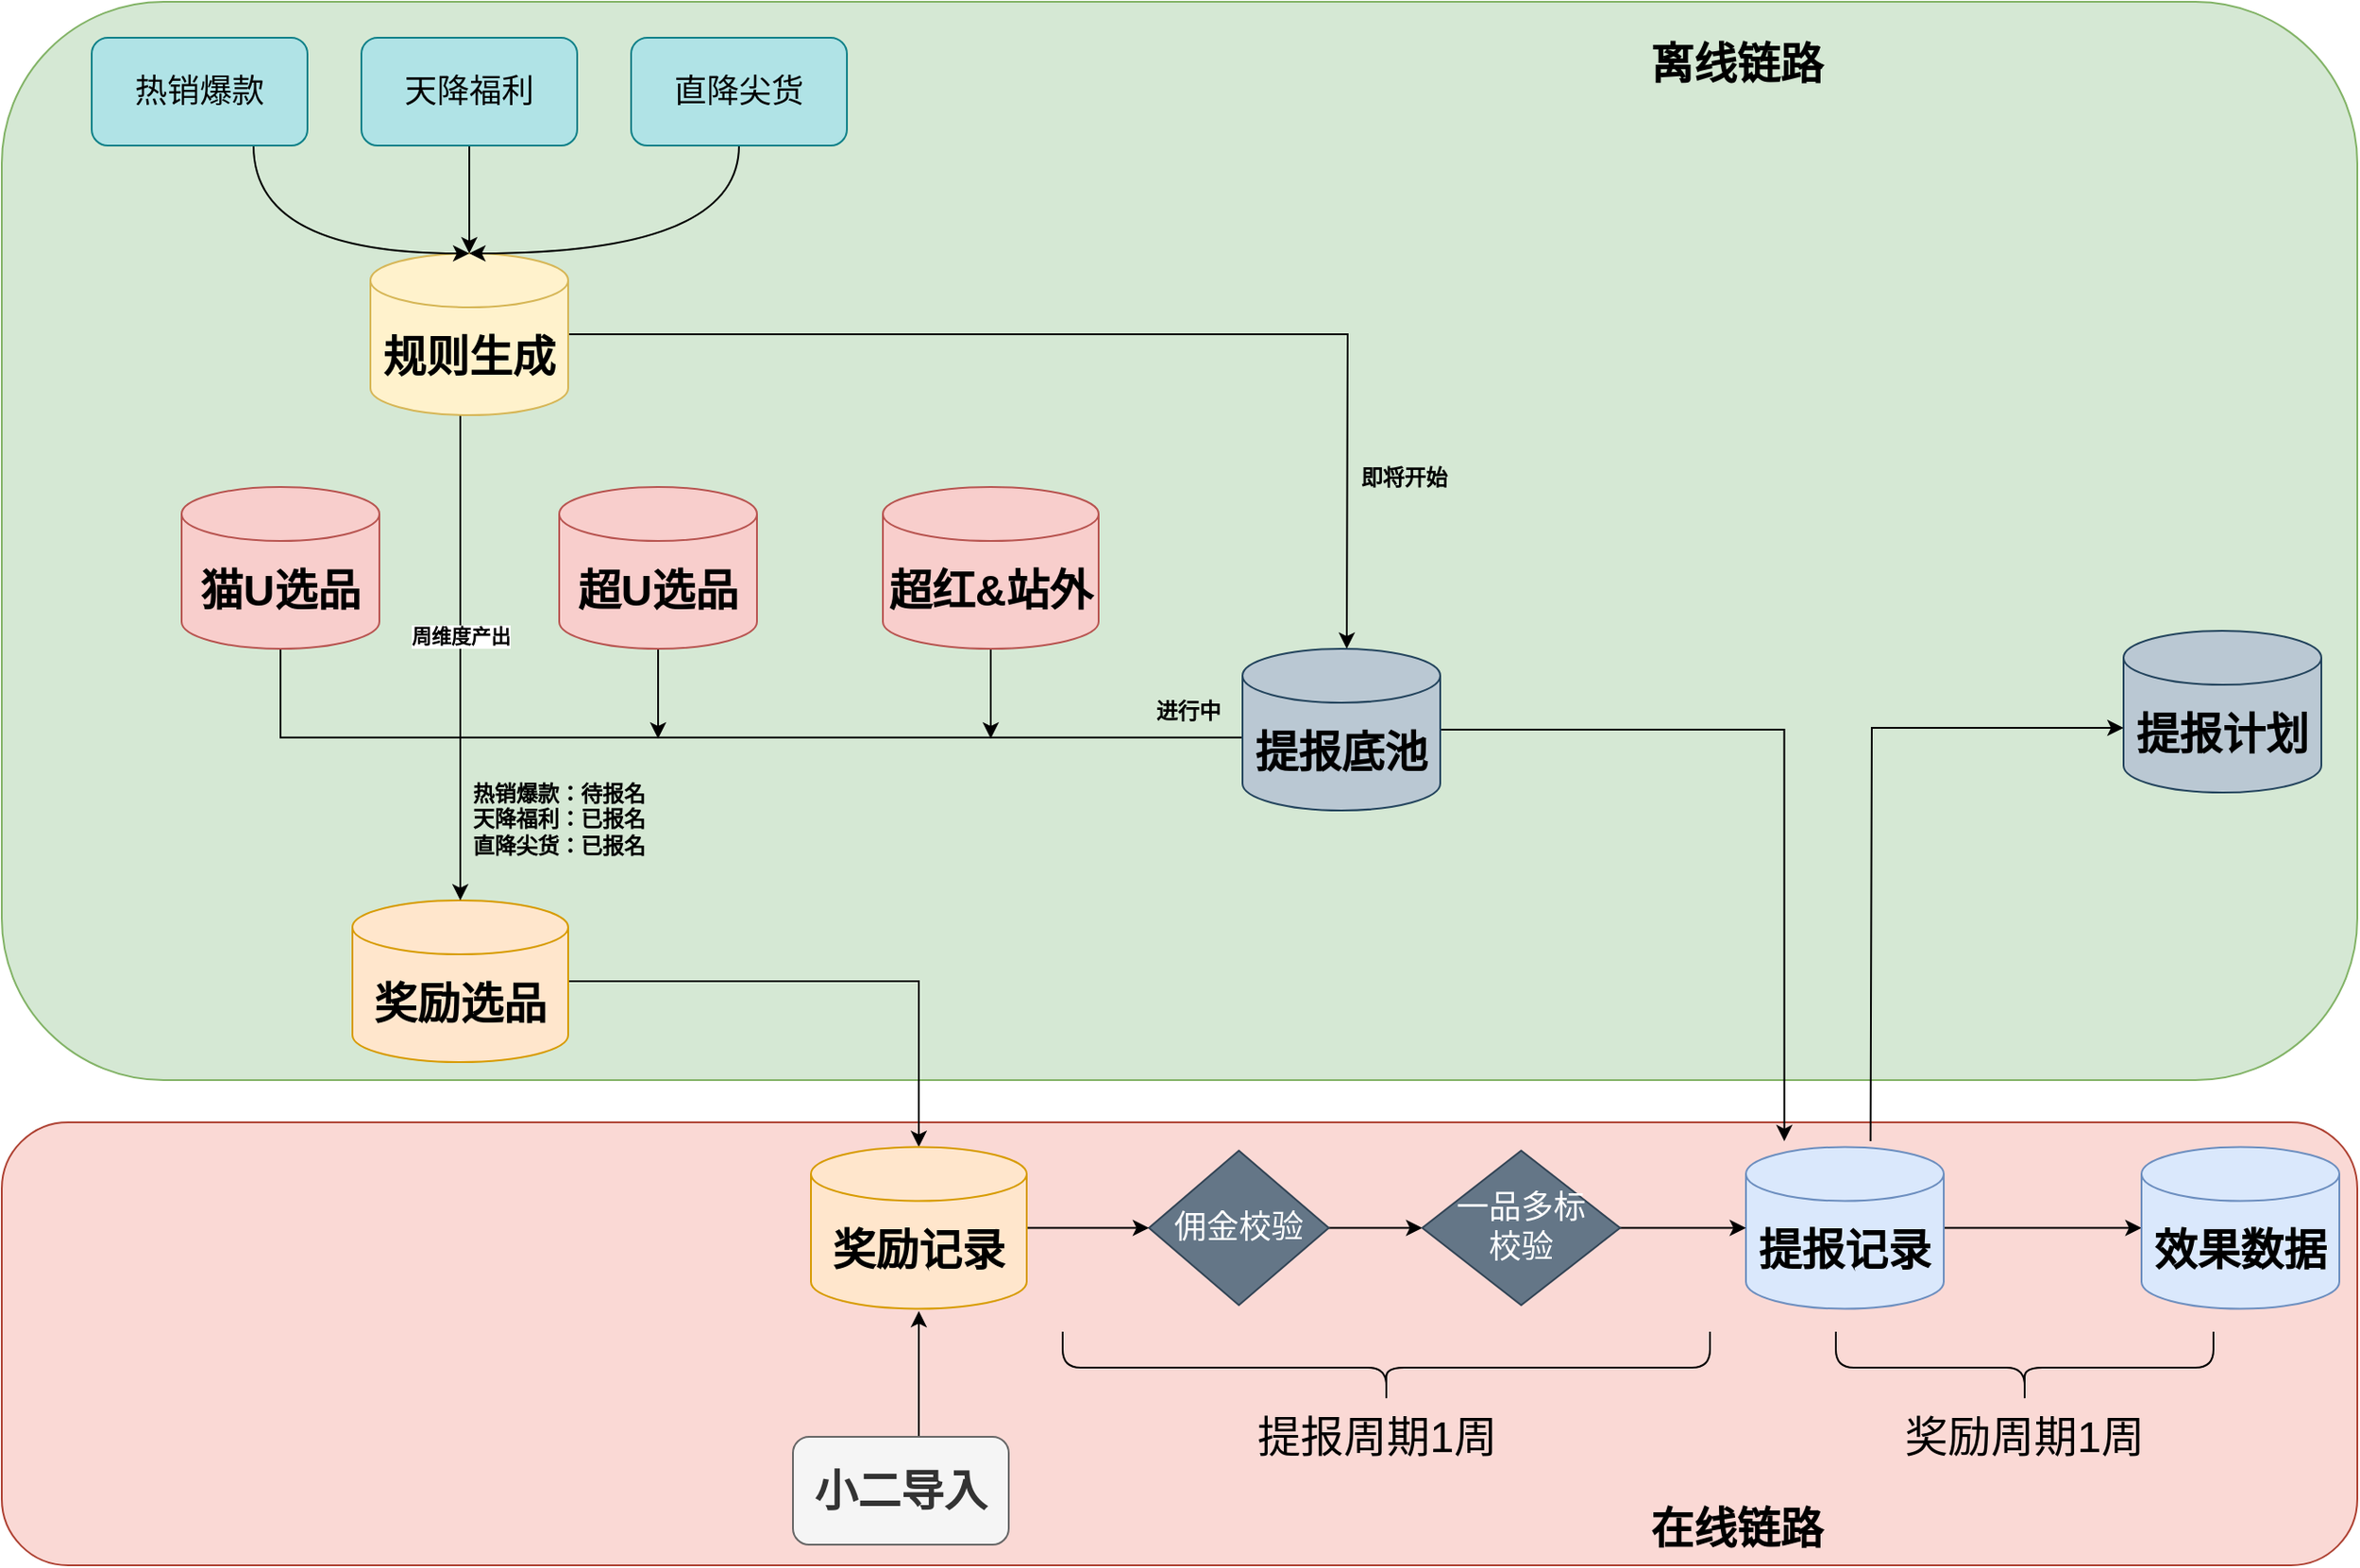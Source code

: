 <mxfile version="23.1.6" type="github">
  <diagram name="第 1 页" id="7ELo28ADNs8pc4C5lg1X">
    <mxGraphModel dx="1818" dy="1031" grid="1" gridSize="10" guides="1" tooltips="1" connect="1" arrows="1" fold="1" page="1" pageScale="1" pageWidth="4681" pageHeight="3300" math="0" shadow="0">
      <root>
        <mxCell id="0" />
        <mxCell id="1" parent="0" />
        <mxCell id="RViE5vSDDsTdP0b4IyXI-3" value="" style="rounded=1;whiteSpace=wrap;html=1;fillColor=#fad9d5;strokeColor=#ae4132;" vertex="1" parent="1">
          <mxGeometry x="230" y="1553.5" width="1310" height="246.5" as="geometry" />
        </mxCell>
        <mxCell id="RViE5vSDDsTdP0b4IyXI-1" value="" style="rounded=1;whiteSpace=wrap;html=1;fillColor=#d5e8d4;strokeColor=#82b366;" vertex="1" parent="1">
          <mxGeometry x="230" y="930" width="1310" height="600" as="geometry" />
        </mxCell>
        <mxCell id="2nqNA1dO502cg3Ho98EE-45" value="" style="edgeStyle=orthogonalEdgeStyle;rounded=0;orthogonalLoop=1;jettySize=auto;html=1;entryX=0.5;entryY=0;entryDx=0;entryDy=0;entryPerimeter=0;" parent="1" source="_1zgNEDX5PvR028n3Ke3-70" edge="1" target="2nqNA1dO502cg3Ho98EE-10">
          <mxGeometry relative="1" as="geometry">
            <mxPoint x="740" y="1540" as="targetPoint" />
          </mxGeometry>
        </mxCell>
        <mxCell id="_1zgNEDX5PvR028n3Ke3-70" value="&lt;span style=&quot;font-size: 24px;&quot;&gt;&lt;b&gt;奖励选品&lt;/b&gt;&lt;/span&gt;" style="shape=cylinder3;whiteSpace=wrap;html=1;boundedLbl=1;backgroundOutline=1;size=15;fillColor=#ffe6cc;strokeColor=#d79b00;" parent="1" vertex="1">
          <mxGeometry x="425" y="1430" width="120" height="90" as="geometry" />
        </mxCell>
        <mxCell id="2nqNA1dO502cg3Ho98EE-48" value="" style="edgeStyle=orthogonalEdgeStyle;rounded=0;orthogonalLoop=1;jettySize=auto;html=1;" parent="1" source="_1zgNEDX5PvR028n3Ke3-72" target="_1zgNEDX5PvR028n3Ke3-73" edge="1">
          <mxGeometry relative="1" as="geometry" />
        </mxCell>
        <mxCell id="_1zgNEDX5PvR028n3Ke3-72" value="&lt;font style=&quot;font-size: 24px;&quot;&gt;&lt;b style=&quot;&quot;&gt;提报记录&lt;/b&gt;&lt;/font&gt;" style="shape=cylinder3;whiteSpace=wrap;html=1;boundedLbl=1;backgroundOutline=1;size=15;fillColor=#dae8fc;strokeColor=#6c8ebf;" parent="1" vertex="1">
          <mxGeometry x="1200" y="1567.25" width="110" height="90" as="geometry" />
        </mxCell>
        <mxCell id="_1zgNEDX5PvR028n3Ke3-73" value="&lt;font style=&quot;font-size: 24px;&quot;&gt;&lt;b style=&quot;&quot;&gt;效果数据&lt;/b&gt;&lt;/font&gt;" style="shape=cylinder3;whiteSpace=wrap;html=1;boundedLbl=1;backgroundOutline=1;size=15;fillColor=#dae8fc;strokeColor=#6c8ebf;" parent="1" vertex="1">
          <mxGeometry x="1420" y="1567.25" width="110" height="90" as="geometry" />
        </mxCell>
        <mxCell id="_1zgNEDX5PvR028n3Ke3-95" value="" style="shape=curlyBracket;whiteSpace=wrap;html=1;rounded=1;labelPosition=left;verticalLabelPosition=middle;align=right;verticalAlign=middle;rotation=-90;" parent="1" vertex="1">
          <mxGeometry x="980" y="1510" width="40" height="360" as="geometry" />
        </mxCell>
        <mxCell id="_1zgNEDX5PvR028n3Ke3-96" value="" style="shape=curlyBracket;whiteSpace=wrap;html=1;rounded=1;labelPosition=left;verticalLabelPosition=middle;align=right;verticalAlign=middle;rotation=-90;" parent="1" vertex="1">
          <mxGeometry x="1335" y="1585" width="40" height="210" as="geometry" />
        </mxCell>
        <mxCell id="_1zgNEDX5PvR028n3Ke3-98" value="&lt;font style=&quot;font-size: 24px;&quot;&gt;提报周期1周&lt;/font&gt;" style="text;html=1;strokeColor=none;fillColor=none;align=center;verticalAlign=middle;whiteSpace=wrap;rounded=0;" parent="1" vertex="1">
          <mxGeometry x="920" y="1713.75" width="150" height="30" as="geometry" />
        </mxCell>
        <mxCell id="_1zgNEDX5PvR028n3Ke3-99" value="&lt;font style=&quot;font-size: 24px;&quot;&gt;奖励周期1周&lt;/font&gt;" style="text;html=1;strokeColor=none;fillColor=none;align=center;verticalAlign=middle;whiteSpace=wrap;rounded=0;" parent="1" vertex="1">
          <mxGeometry x="1280" y="1713.75" width="150" height="30" as="geometry" />
        </mxCell>
        <mxCell id="7ZKIA15Gy2TwE5JRmMyK-14" value="" style="edgeStyle=orthogonalEdgeStyle;rounded=0;orthogonalLoop=1;jettySize=auto;html=1;entryX=0.006;entryY=0.597;entryDx=0;entryDy=0;entryPerimeter=0;" parent="1" source="_1zgNEDX5PvR028n3Ke3-100" edge="1">
          <mxGeometry relative="1" as="geometry">
            <mxPoint x="967.66" y="1339.36" as="targetPoint" />
            <Array as="points">
              <mxPoint x="385" y="1339" />
            </Array>
          </mxGeometry>
        </mxCell>
        <mxCell id="_1zgNEDX5PvR028n3Ke3-100" value="&lt;span style=&quot;font-size: 24px;&quot;&gt;猫U选品&lt;/span&gt;" style="shape=cylinder3;whiteSpace=wrap;html=1;boundedLbl=1;backgroundOutline=1;size=15;fillColor=#f8cecc;strokeColor=#b85450;fontStyle=1" parent="1" vertex="1">
          <mxGeometry x="330" y="1200" width="110" height="90" as="geometry" />
        </mxCell>
        <mxCell id="7ZKIA15Gy2TwE5JRmMyK-16" value="" style="edgeStyle=orthogonalEdgeStyle;rounded=0;orthogonalLoop=1;jettySize=auto;html=1;" parent="1" source="_1zgNEDX5PvR028n3Ke3-101" edge="1">
          <mxGeometry relative="1" as="geometry">
            <mxPoint x="595" y="1340" as="targetPoint" />
          </mxGeometry>
        </mxCell>
        <mxCell id="_1zgNEDX5PvR028n3Ke3-101" value="&lt;span style=&quot;font-size: 24px;&quot;&gt;超U选品&lt;/span&gt;" style="shape=cylinder3;whiteSpace=wrap;html=1;boundedLbl=1;backgroundOutline=1;size=15;fillColor=#f8cecc;strokeColor=#b85450;fontStyle=1" parent="1" vertex="1">
          <mxGeometry x="540" y="1200" width="110" height="90" as="geometry" />
        </mxCell>
        <mxCell id="7ZKIA15Gy2TwE5JRmMyK-18" value="" style="edgeStyle=orthogonalEdgeStyle;rounded=0;orthogonalLoop=1;jettySize=auto;html=1;" parent="1" source="_1zgNEDX5PvR028n3Ke3-110" edge="1">
          <mxGeometry relative="1" as="geometry">
            <mxPoint x="780" y="1340" as="targetPoint" />
          </mxGeometry>
        </mxCell>
        <mxCell id="_1zgNEDX5PvR028n3Ke3-110" value="&lt;span style=&quot;font-size: 24px;&quot;&gt;超红&amp;amp;站外&lt;/span&gt;" style="shape=cylinder3;whiteSpace=wrap;html=1;boundedLbl=1;backgroundOutline=1;size=15;fillColor=#f8cecc;strokeColor=#b85450;fontStyle=1" parent="1" vertex="1">
          <mxGeometry x="720" y="1200" width="120" height="90" as="geometry" />
        </mxCell>
        <mxCell id="7ZKIA15Gy2TwE5JRmMyK-8" value="" style="edgeStyle=orthogonalEdgeStyle;rounded=0;orthogonalLoop=1;jettySize=auto;html=1;" parent="1" source="_1zgNEDX5PvR028n3Ke3-128" edge="1">
          <mxGeometry relative="1" as="geometry">
            <mxPoint x="740" y="1658.5" as="targetPoint" />
            <Array as="points">
              <mxPoint x="740" y="1708.5" />
              <mxPoint x="740" y="1658.5" />
            </Array>
          </mxGeometry>
        </mxCell>
        <mxCell id="_1zgNEDX5PvR028n3Ke3-128" value="&lt;font style=&quot;font-size: 24px;&quot;&gt;&lt;b&gt;小二导入&lt;/b&gt;&lt;/font&gt;" style="rounded=1;whiteSpace=wrap;html=1;fillColor=#f5f5f5;fontColor=#333333;strokeColor=#666666;" parent="1" vertex="1">
          <mxGeometry x="670" y="1728.5" width="120" height="60" as="geometry" />
        </mxCell>
        <mxCell id="_1zgNEDX5PvR028n3Ke3-133" value="&lt;font style=&quot;font-size: 24px;&quot;&gt;&lt;b&gt;在线链路&lt;/b&gt;&lt;/font&gt;" style="text;html=1;strokeColor=none;fillColor=none;align=center;verticalAlign=middle;whiteSpace=wrap;rounded=0;" parent="1" vertex="1">
          <mxGeometry x="1140" y="1765" width="110" height="30" as="geometry" />
        </mxCell>
        <mxCell id="r0xEWMtO3dR_KgmmUoh1-11" value="" style="edgeStyle=orthogonalEdgeStyle;rounded=0;orthogonalLoop=1;jettySize=auto;html=1;" parent="1" source="7ZKIA15Gy2TwE5JRmMyK-9" target="r0xEWMtO3dR_KgmmUoh1-9" edge="1">
          <mxGeometry relative="1" as="geometry" />
        </mxCell>
        <mxCell id="7ZKIA15Gy2TwE5JRmMyK-9" value="&lt;font style=&quot;font-size: 18px;&quot;&gt;佣金校验&lt;/font&gt;" style="rhombus;whiteSpace=wrap;html=1;fillColor=#647687;fontColor=#ffffff;strokeColor=#314354;" parent="1" vertex="1">
          <mxGeometry x="868" y="1569.25" width="100" height="86" as="geometry" />
        </mxCell>
        <mxCell id="2nqNA1dO502cg3Ho98EE-12" value="" style="edgeStyle=orthogonalEdgeStyle;rounded=0;orthogonalLoop=1;jettySize=auto;html=1;" parent="1" source="r0xEWMtO3dR_KgmmUoh1-9" target="_1zgNEDX5PvR028n3Ke3-72" edge="1">
          <mxGeometry relative="1" as="geometry" />
        </mxCell>
        <mxCell id="r0xEWMtO3dR_KgmmUoh1-9" value="&lt;font style=&quot;font-size: 18px;&quot;&gt;一品多标&lt;br&gt;校验&lt;/font&gt;" style="rhombus;whiteSpace=wrap;html=1;fillColor=#647687;fontColor=#ffffff;strokeColor=#314354;" parent="1" vertex="1">
          <mxGeometry x="1020" y="1569.25" width="110" height="86" as="geometry" />
        </mxCell>
        <mxCell id="2nqNA1dO502cg3Ho98EE-50" value="" style="edgeStyle=orthogonalEdgeStyle;rounded=0;orthogonalLoop=1;jettySize=auto;html=1;entryX=0.194;entryY=-0.036;entryDx=0;entryDy=0;entryPerimeter=0;" parent="1" source="O1u22X3rfaqRUvQsXBj9-1" edge="1" target="_1zgNEDX5PvR028n3Ke3-72">
          <mxGeometry relative="1" as="geometry">
            <mxPoint x="1220" y="1540" as="targetPoint" />
          </mxGeometry>
        </mxCell>
        <mxCell id="O1u22X3rfaqRUvQsXBj9-1" value="&lt;span style=&quot;font-size: 24px;&quot;&gt;&lt;b&gt;提报底池&lt;/b&gt;&lt;/span&gt;" style="shape=cylinder3;whiteSpace=wrap;html=1;boundedLbl=1;backgroundOutline=1;size=15;fillColor=#bac8d3;strokeColor=#23445d;" parent="1" vertex="1">
          <mxGeometry x="920" y="1290" width="110" height="90" as="geometry" />
        </mxCell>
        <mxCell id="2nqNA1dO502cg3Ho98EE-19" value="" style="edgeStyle=orthogonalEdgeStyle;rounded=0;orthogonalLoop=1;jettySize=auto;html=1;entryX=0.5;entryY=0;entryDx=0;entryDy=0;entryPerimeter=0;" parent="1" source="O1u22X3rfaqRUvQsXBj9-6" target="_1zgNEDX5PvR028n3Ke3-70" edge="1">
          <mxGeometry relative="1" as="geometry">
            <Array as="points">
              <mxPoint x="485" y="1130" />
              <mxPoint x="485" y="1130" />
            </Array>
          </mxGeometry>
        </mxCell>
        <mxCell id="2nqNA1dO502cg3Ho98EE-47" value="&lt;b&gt;周维度产出&lt;/b&gt;" style="edgeLabel;html=1;align=center;verticalAlign=middle;resizable=0;points=[];" parent="2nqNA1dO502cg3Ho98EE-19" vertex="1" connectable="0">
          <mxGeometry x="-0.089" relative="1" as="geometry">
            <mxPoint as="offset" />
          </mxGeometry>
        </mxCell>
        <mxCell id="2nqNA1dO502cg3Ho98EE-26" value="" style="edgeStyle=orthogonalEdgeStyle;rounded=0;orthogonalLoop=1;jettySize=auto;html=1;" parent="1" source="O1u22X3rfaqRUvQsXBj9-6" edge="1">
          <mxGeometry relative="1" as="geometry">
            <mxPoint x="978" y="1290" as="targetPoint" />
          </mxGeometry>
        </mxCell>
        <mxCell id="O1u22X3rfaqRUvQsXBj9-6" value="&lt;font style=&quot;font-size: 24px;&quot;&gt;&lt;b style=&quot;&quot;&gt;规则生成&lt;/b&gt;&lt;/font&gt;" style="shape=cylinder3;whiteSpace=wrap;html=1;boundedLbl=1;backgroundOutline=1;size=15;fillColor=#fff2cc;strokeColor=#d6b656;" parent="1" vertex="1">
          <mxGeometry x="435" y="1070" width="110" height="90" as="geometry" />
        </mxCell>
        <mxCell id="2nqNA1dO502cg3Ho98EE-11" value="" style="edgeStyle=orthogonalEdgeStyle;rounded=0;orthogonalLoop=1;jettySize=auto;html=1;" parent="1" source="2nqNA1dO502cg3Ho98EE-10" target="7ZKIA15Gy2TwE5JRmMyK-9" edge="1">
          <mxGeometry relative="1" as="geometry" />
        </mxCell>
        <mxCell id="2nqNA1dO502cg3Ho98EE-10" value="&lt;span style=&quot;font-size: 24px;&quot;&gt;&lt;b&gt;奖励记录&lt;/b&gt;&lt;/span&gt;" style="shape=cylinder3;whiteSpace=wrap;html=1;boundedLbl=1;backgroundOutline=1;size=15;fillColor=#ffe6cc;strokeColor=#d79b00;" parent="1" vertex="1">
          <mxGeometry x="680" y="1567.25" width="120" height="90" as="geometry" />
        </mxCell>
        <mxCell id="2nqNA1dO502cg3Ho98EE-22" value="&lt;b&gt;热销爆款：待报名&lt;br&gt;天降福利：已报名&lt;br&gt;直降尖货：已报名&lt;/b&gt;" style="text;html=1;strokeColor=none;fillColor=none;align=center;verticalAlign=middle;whiteSpace=wrap;rounded=0;" parent="1" vertex="1">
          <mxGeometry x="490" y="1370" width="100" height="30" as="geometry" />
        </mxCell>
        <mxCell id="2nqNA1dO502cg3Ho98EE-23" value="&lt;b&gt;进行中&lt;/b&gt;" style="text;html=1;strokeColor=none;fillColor=none;align=center;verticalAlign=middle;whiteSpace=wrap;rounded=0;" parent="1" vertex="1">
          <mxGeometry x="860" y="1310" width="60" height="30" as="geometry" />
        </mxCell>
        <mxCell id="2nqNA1dO502cg3Ho98EE-24" value="&lt;b&gt;即将开始&lt;/b&gt;" style="text;html=1;strokeColor=none;fillColor=none;align=center;verticalAlign=middle;whiteSpace=wrap;rounded=0;" parent="1" vertex="1">
          <mxGeometry x="980" y="1180" width="60" height="30" as="geometry" />
        </mxCell>
        <mxCell id="2nqNA1dO502cg3Ho98EE-27" value="&lt;span style=&quot;font-size: 24px;&quot;&gt;&lt;b&gt;提报计划&lt;/b&gt;&lt;/span&gt;" style="shape=cylinder3;whiteSpace=wrap;html=1;boundedLbl=1;backgroundOutline=1;size=15;fillColor=#bac8d3;strokeColor=#23445d;" parent="1" vertex="1">
          <mxGeometry x="1410" y="1280" width="110" height="90" as="geometry" />
        </mxCell>
        <mxCell id="2nqNA1dO502cg3Ho98EE-40" value="" style="edgeStyle=orthogonalEdgeStyle;rounded=0;orthogonalLoop=1;jettySize=auto;html=1;curved=1;" parent="1" source="2nqNA1dO502cg3Ho98EE-29" edge="1">
          <mxGeometry relative="1" as="geometry">
            <mxPoint x="490" y="1070" as="targetPoint" />
            <Array as="points">
              <mxPoint x="370" y="1070" />
            </Array>
          </mxGeometry>
        </mxCell>
        <mxCell id="2nqNA1dO502cg3Ho98EE-29" value="&lt;font style=&quot;font-size: 18px;&quot;&gt;热销爆款&lt;/font&gt;" style="rounded=1;whiteSpace=wrap;html=1;fillColor=#b0e3e6;strokeColor=#0e8088;" parent="1" vertex="1">
          <mxGeometry x="280" y="950" width="120" height="60" as="geometry" />
        </mxCell>
        <mxCell id="2nqNA1dO502cg3Ho98EE-43" value="" style="edgeStyle=orthogonalEdgeStyle;rounded=0;orthogonalLoop=1;jettySize=auto;html=1;" parent="1" source="2nqNA1dO502cg3Ho98EE-31" target="O1u22X3rfaqRUvQsXBj9-6" edge="1">
          <mxGeometry relative="1" as="geometry" />
        </mxCell>
        <mxCell id="2nqNA1dO502cg3Ho98EE-31" value="&lt;font style=&quot;font-size: 18px;&quot;&gt;天降福利&lt;/font&gt;" style="rounded=1;whiteSpace=wrap;html=1;fillColor=#b0e3e6;strokeColor=#0e8088;" parent="1" vertex="1">
          <mxGeometry x="430" y="950" width="120" height="60" as="geometry" />
        </mxCell>
        <mxCell id="2nqNA1dO502cg3Ho98EE-42" value="" style="edgeStyle=orthogonalEdgeStyle;rounded=0;orthogonalLoop=1;jettySize=auto;html=1;curved=1;" parent="1" source="2nqNA1dO502cg3Ho98EE-32" edge="1">
          <mxGeometry relative="1" as="geometry">
            <mxPoint x="490" y="1070" as="targetPoint" />
            <Array as="points">
              <mxPoint x="640" y="1070" />
            </Array>
          </mxGeometry>
        </mxCell>
        <mxCell id="2nqNA1dO502cg3Ho98EE-32" value="&lt;font style=&quot;font-size: 18px;&quot;&gt;直降尖货&lt;/font&gt;" style="rounded=1;whiteSpace=wrap;html=1;fillColor=#b0e3e6;strokeColor=#0e8088;" parent="1" vertex="1">
          <mxGeometry x="580" y="950" width="120" height="60" as="geometry" />
        </mxCell>
        <mxCell id="2nqNA1dO502cg3Ho98EE-53" value="" style="endArrow=classic;html=1;rounded=0;entryX=0;entryY=0;entryDx=0;entryDy=60;entryPerimeter=0;exitX=0.63;exitY=-0.036;exitDx=0;exitDy=0;exitPerimeter=0;" parent="1" edge="1" source="_1zgNEDX5PvR028n3Ke3-72">
          <mxGeometry width="50" height="50" relative="1" as="geometry">
            <mxPoint x="1270" y="1531.25" as="sourcePoint" />
            <mxPoint x="1410" y="1334" as="targetPoint" />
            <Array as="points">
              <mxPoint x="1270" y="1334" />
            </Array>
          </mxGeometry>
        </mxCell>
        <mxCell id="RViE5vSDDsTdP0b4IyXI-4" value="&lt;span style=&quot;font-size: 24px;&quot;&gt;&lt;b&gt;离线链路&lt;/b&gt;&lt;/span&gt;" style="text;html=1;strokeColor=none;fillColor=none;align=center;verticalAlign=middle;whiteSpace=wrap;rounded=0;" vertex="1" parent="1">
          <mxGeometry x="1140" y="950" width="110" height="30" as="geometry" />
        </mxCell>
      </root>
    </mxGraphModel>
  </diagram>
</mxfile>
